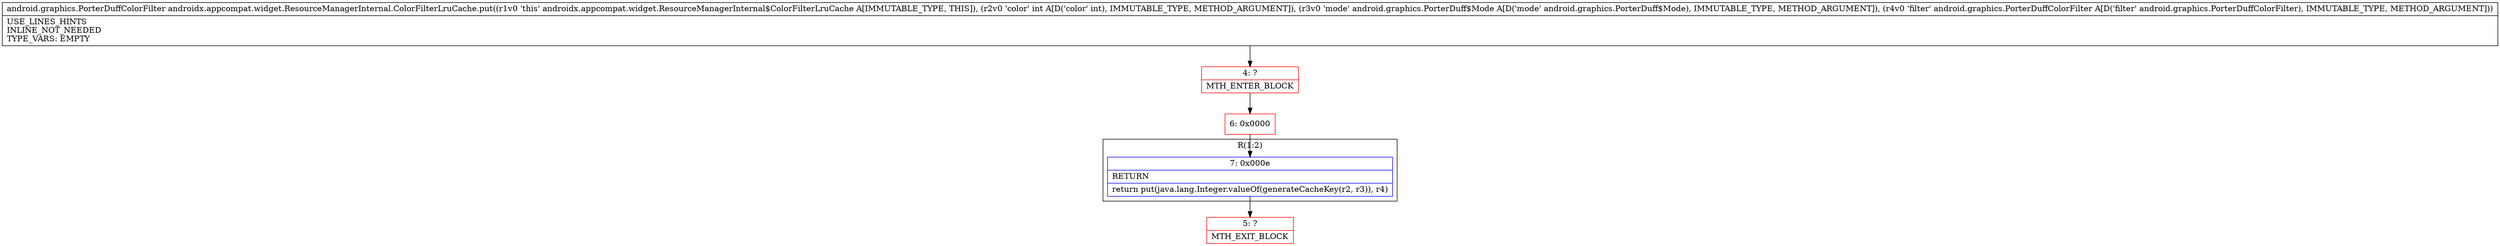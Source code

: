 digraph "CFG forandroidx.appcompat.widget.ResourceManagerInternal.ColorFilterLruCache.put(ILandroid\/graphics\/PorterDuff$Mode;Landroid\/graphics\/PorterDuffColorFilter;)Landroid\/graphics\/PorterDuffColorFilter;" {
subgraph cluster_Region_1451307223 {
label = "R(1:2)";
node [shape=record,color=blue];
Node_7 [shape=record,label="{7\:\ 0x000e|RETURN\l|return put(java.lang.Integer.valueOf(generateCacheKey(r2, r3)), r4)\l}"];
}
Node_4 [shape=record,color=red,label="{4\:\ ?|MTH_ENTER_BLOCK\l}"];
Node_6 [shape=record,color=red,label="{6\:\ 0x0000}"];
Node_5 [shape=record,color=red,label="{5\:\ ?|MTH_EXIT_BLOCK\l}"];
MethodNode[shape=record,label="{android.graphics.PorterDuffColorFilter androidx.appcompat.widget.ResourceManagerInternal.ColorFilterLruCache.put((r1v0 'this' androidx.appcompat.widget.ResourceManagerInternal$ColorFilterLruCache A[IMMUTABLE_TYPE, THIS]), (r2v0 'color' int A[D('color' int), IMMUTABLE_TYPE, METHOD_ARGUMENT]), (r3v0 'mode' android.graphics.PorterDuff$Mode A[D('mode' android.graphics.PorterDuff$Mode), IMMUTABLE_TYPE, METHOD_ARGUMENT]), (r4v0 'filter' android.graphics.PorterDuffColorFilter A[D('filter' android.graphics.PorterDuffColorFilter), IMMUTABLE_TYPE, METHOD_ARGUMENT]))  | USE_LINES_HINTS\lINLINE_NOT_NEEDED\lTYPE_VARS: EMPTY\l}"];
MethodNode -> Node_4;Node_7 -> Node_5;
Node_4 -> Node_6;
Node_6 -> Node_7;
}

